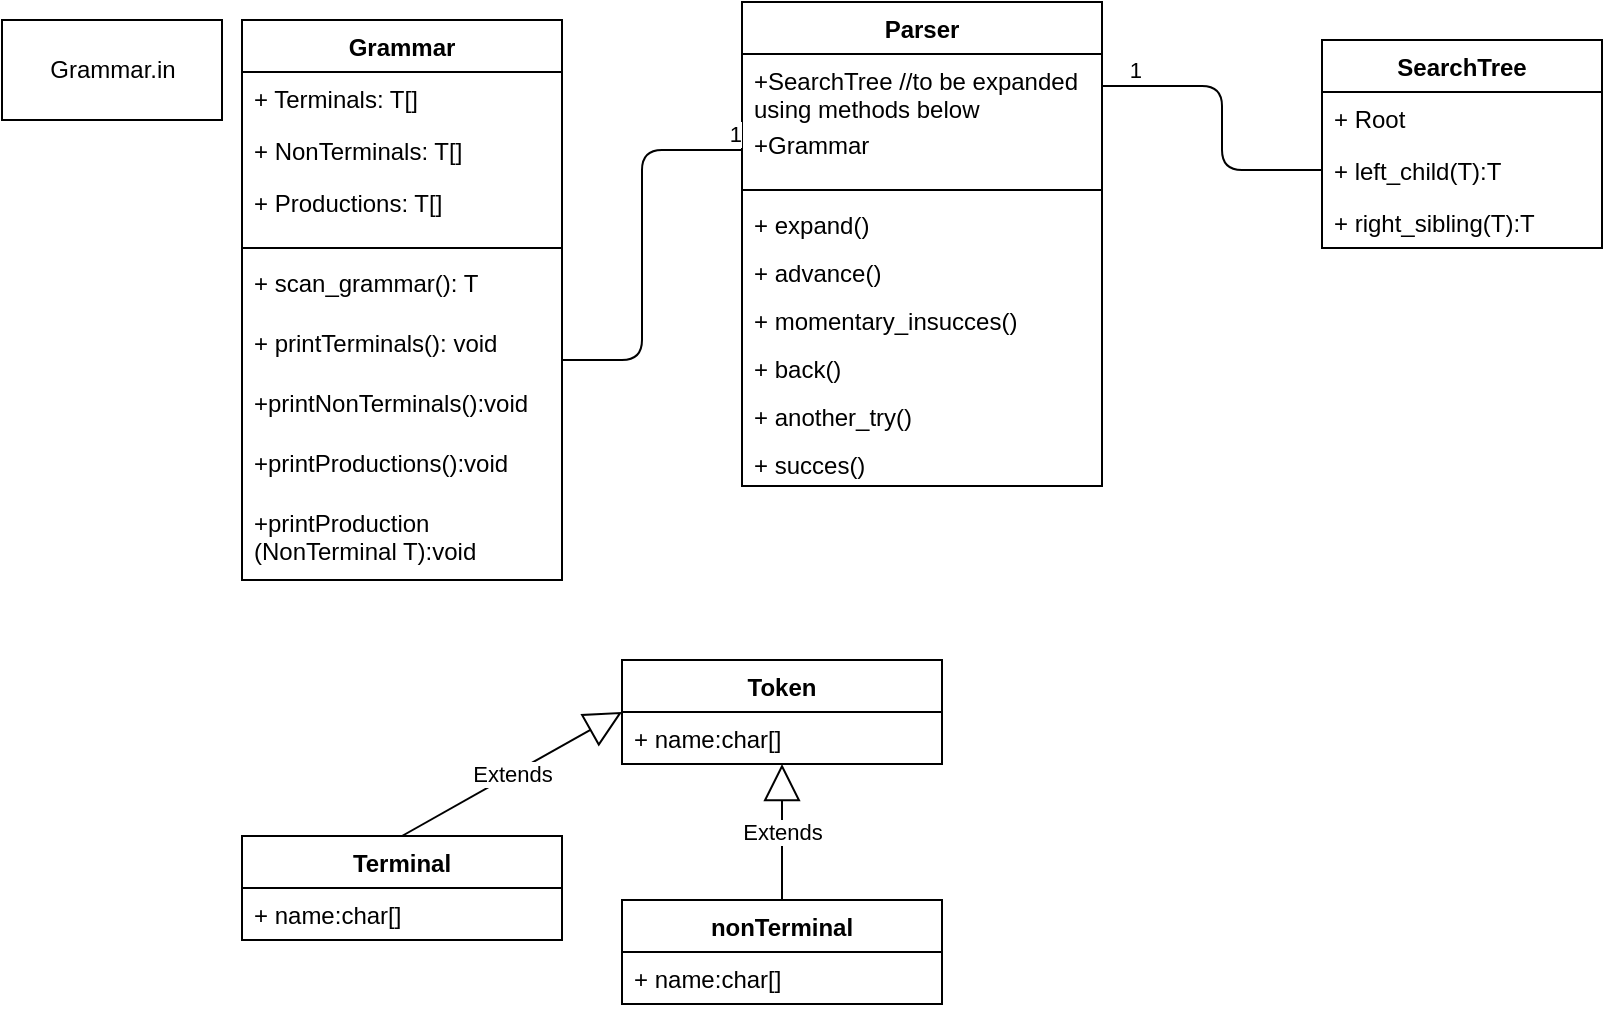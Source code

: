<mxfile version="13.10.0" type="device"><diagram id="o10WSZNpkrddbKowze3l" name="Page-1"><mxGraphModel dx="1024" dy="569" grid="1" gridSize="10" guides="1" tooltips="1" connect="1" arrows="1" fold="1" page="1" pageScale="1" pageWidth="850" pageHeight="1100" math="0" shadow="0"><root><mxCell id="0"/><mxCell id="1" parent="0"/><mxCell id="yvOISTcqUn9XC8OaENMD-1" value="Grammar.in" style="html=1;" vertex="1" parent="1"><mxGeometry x="10" y="90" width="110" height="50" as="geometry"/></mxCell><mxCell id="yvOISTcqUn9XC8OaENMD-2" value="Grammar" style="swimlane;fontStyle=1;align=center;verticalAlign=top;childLayout=stackLayout;horizontal=1;startSize=26;horizontalStack=0;resizeParent=1;resizeParentMax=0;resizeLast=0;collapsible=1;marginBottom=0;" vertex="1" parent="1"><mxGeometry x="130" y="90" width="160" height="280" as="geometry"/></mxCell><mxCell id="yvOISTcqUn9XC8OaENMD-7" value="+ Terminals: T[]" style="text;strokeColor=none;fillColor=none;align=left;verticalAlign=top;spacingLeft=4;spacingRight=4;overflow=hidden;rotatable=0;points=[[0,0.5],[1,0.5]];portConstraint=eastwest;" vertex="1" parent="yvOISTcqUn9XC8OaENMD-2"><mxGeometry y="26" width="160" height="26" as="geometry"/></mxCell><mxCell id="yvOISTcqUn9XC8OaENMD-8" value="+ NonTerminals: T[]" style="text;strokeColor=none;fillColor=none;align=left;verticalAlign=top;spacingLeft=4;spacingRight=4;overflow=hidden;rotatable=0;points=[[0,0.5],[1,0.5]];portConstraint=eastwest;" vertex="1" parent="yvOISTcqUn9XC8OaENMD-2"><mxGeometry y="52" width="160" height="26" as="geometry"/></mxCell><mxCell id="yvOISTcqUn9XC8OaENMD-24" value="+ Productions: T[]" style="text;strokeColor=none;fillColor=none;align=left;verticalAlign=top;spacingLeft=4;spacingRight=4;overflow=hidden;rotatable=0;points=[[0,0.5],[1,0.5]];portConstraint=eastwest;" vertex="1" parent="yvOISTcqUn9XC8OaENMD-2"><mxGeometry y="78" width="160" height="32" as="geometry"/></mxCell><mxCell id="yvOISTcqUn9XC8OaENMD-4" value="" style="line;strokeWidth=1;fillColor=none;align=left;verticalAlign=middle;spacingTop=-1;spacingLeft=3;spacingRight=3;rotatable=0;labelPosition=right;points=[];portConstraint=eastwest;" vertex="1" parent="yvOISTcqUn9XC8OaENMD-2"><mxGeometry y="110" width="160" height="8" as="geometry"/></mxCell><mxCell id="yvOISTcqUn9XC8OaENMD-5" value="+ scan_grammar(): T&#10;" style="text;strokeColor=none;fillColor=none;align=left;verticalAlign=top;spacingLeft=4;spacingRight=4;overflow=hidden;rotatable=0;points=[[0,0.5],[1,0.5]];portConstraint=eastwest;" vertex="1" parent="yvOISTcqUn9XC8OaENMD-2"><mxGeometry y="118" width="160" height="30" as="geometry"/></mxCell><mxCell id="yvOISTcqUn9XC8OaENMD-21" value="+ printTerminals(): void" style="text;strokeColor=none;fillColor=none;align=left;verticalAlign=top;spacingLeft=4;spacingRight=4;overflow=hidden;rotatable=0;points=[[0,0.5],[1,0.5]];portConstraint=eastwest;" vertex="1" parent="yvOISTcqUn9XC8OaENMD-2"><mxGeometry y="148" width="160" height="30" as="geometry"/></mxCell><mxCell id="yvOISTcqUn9XC8OaENMD-22" value="+printNonTerminals():void" style="text;strokeColor=none;fillColor=none;align=left;verticalAlign=top;spacingLeft=4;spacingRight=4;overflow=hidden;rotatable=0;points=[[0,0.5],[1,0.5]];portConstraint=eastwest;" vertex="1" parent="yvOISTcqUn9XC8OaENMD-2"><mxGeometry y="178" width="160" height="30" as="geometry"/></mxCell><mxCell id="yvOISTcqUn9XC8OaENMD-23" value="+printProductions():void" style="text;strokeColor=none;fillColor=none;align=left;verticalAlign=top;spacingLeft=4;spacingRight=4;overflow=hidden;rotatable=0;points=[[0,0.5],[1,0.5]];portConstraint=eastwest;" vertex="1" parent="yvOISTcqUn9XC8OaENMD-2"><mxGeometry y="208" width="160" height="30" as="geometry"/></mxCell><mxCell id="yvOISTcqUn9XC8OaENMD-25" value="+printProduction&#10;(NonTerminal T):void" style="text;strokeColor=none;fillColor=none;align=left;verticalAlign=top;spacingLeft=4;spacingRight=4;overflow=hidden;rotatable=0;points=[[0,0.5],[1,0.5]];portConstraint=eastwest;" vertex="1" parent="yvOISTcqUn9XC8OaENMD-2"><mxGeometry y="238" width="160" height="42" as="geometry"/></mxCell><mxCell id="yvOISTcqUn9XC8OaENMD-6" value="Parser" style="swimlane;fontStyle=1;childLayout=stackLayout;horizontal=1;startSize=26;fillColor=none;horizontalStack=0;resizeParent=1;resizeParentMax=0;resizeLast=0;collapsible=1;marginBottom=0;" vertex="1" parent="1"><mxGeometry x="380" y="81" width="180" height="242" as="geometry"/></mxCell><mxCell id="yvOISTcqUn9XC8OaENMD-19" value="+SearchTree //to be expanded &#10;using methods below" style="text;strokeColor=none;fillColor=none;align=left;verticalAlign=top;spacingLeft=4;spacingRight=4;overflow=hidden;rotatable=0;points=[[0,0.5],[1,0.5]];portConstraint=eastwest;" vertex="1" parent="yvOISTcqUn9XC8OaENMD-6"><mxGeometry y="26" width="180" height="32" as="geometry"/></mxCell><mxCell id="yvOISTcqUn9XC8OaENMD-32" value="+Grammar" style="text;strokeColor=none;fillColor=none;align=left;verticalAlign=top;spacingLeft=4;spacingRight=4;overflow=hidden;rotatable=0;points=[[0,0.5],[1,0.5]];portConstraint=eastwest;" vertex="1" parent="yvOISTcqUn9XC8OaENMD-6"><mxGeometry y="58" width="180" height="32" as="geometry"/></mxCell><mxCell id="yvOISTcqUn9XC8OaENMD-16" value="" style="line;strokeWidth=1;fillColor=none;align=left;verticalAlign=middle;spacingTop=-1;spacingLeft=3;spacingRight=3;rotatable=0;labelPosition=right;points=[];portConstraint=eastwest;" vertex="1" parent="yvOISTcqUn9XC8OaENMD-6"><mxGeometry y="90" width="180" height="8" as="geometry"/></mxCell><mxCell id="yvOISTcqUn9XC8OaENMD-17" value="+ expand()" style="text;strokeColor=none;fillColor=none;align=left;verticalAlign=top;spacingLeft=4;spacingRight=4;overflow=hidden;rotatable=0;points=[[0,0.5],[1,0.5]];portConstraint=eastwest;" vertex="1" parent="yvOISTcqUn9XC8OaENMD-6"><mxGeometry y="98" width="180" height="24" as="geometry"/></mxCell><mxCell id="yvOISTcqUn9XC8OaENMD-26" value="+ advance()" style="text;strokeColor=none;fillColor=none;align=left;verticalAlign=top;spacingLeft=4;spacingRight=4;overflow=hidden;rotatable=0;points=[[0,0.5],[1,0.5]];portConstraint=eastwest;" vertex="1" parent="yvOISTcqUn9XC8OaENMD-6"><mxGeometry y="122" width="180" height="24" as="geometry"/></mxCell><mxCell id="yvOISTcqUn9XC8OaENMD-27" value="+ momentary_insucces()" style="text;strokeColor=none;fillColor=none;align=left;verticalAlign=top;spacingLeft=4;spacingRight=4;overflow=hidden;rotatable=0;points=[[0,0.5],[1,0.5]];portConstraint=eastwest;" vertex="1" parent="yvOISTcqUn9XC8OaENMD-6"><mxGeometry y="146" width="180" height="24" as="geometry"/></mxCell><mxCell id="yvOISTcqUn9XC8OaENMD-28" value="+ back()" style="text;strokeColor=none;fillColor=none;align=left;verticalAlign=top;spacingLeft=4;spacingRight=4;overflow=hidden;rotatable=0;points=[[0,0.5],[1,0.5]];portConstraint=eastwest;" vertex="1" parent="yvOISTcqUn9XC8OaENMD-6"><mxGeometry y="170" width="180" height="24" as="geometry"/></mxCell><mxCell id="yvOISTcqUn9XC8OaENMD-29" value="+ another_try()" style="text;strokeColor=none;fillColor=none;align=left;verticalAlign=top;spacingLeft=4;spacingRight=4;overflow=hidden;rotatable=0;points=[[0,0.5],[1,0.5]];portConstraint=eastwest;" vertex="1" parent="yvOISTcqUn9XC8OaENMD-6"><mxGeometry y="194" width="180" height="24" as="geometry"/></mxCell><mxCell id="yvOISTcqUn9XC8OaENMD-30" value="+ succes()" style="text;strokeColor=none;fillColor=none;align=left;verticalAlign=top;spacingLeft=4;spacingRight=4;overflow=hidden;rotatable=0;points=[[0,0.5],[1,0.5]];portConstraint=eastwest;" vertex="1" parent="yvOISTcqUn9XC8OaENMD-6"><mxGeometry y="218" width="180" height="24" as="geometry"/></mxCell><mxCell id="yvOISTcqUn9XC8OaENMD-10" value="SearchTree" style="swimlane;fontStyle=1;childLayout=stackLayout;horizontal=1;startSize=26;fillColor=none;horizontalStack=0;resizeParent=1;resizeParentMax=0;resizeLast=0;collapsible=1;marginBottom=0;" vertex="1" parent="1"><mxGeometry x="670" y="100" width="140" height="104" as="geometry"/></mxCell><mxCell id="yvOISTcqUn9XC8OaENMD-11" value="+ Root" style="text;strokeColor=none;fillColor=none;align=left;verticalAlign=top;spacingLeft=4;spacingRight=4;overflow=hidden;rotatable=0;points=[[0,0.5],[1,0.5]];portConstraint=eastwest;" vertex="1" parent="yvOISTcqUn9XC8OaENMD-10"><mxGeometry y="26" width="140" height="26" as="geometry"/></mxCell><mxCell id="yvOISTcqUn9XC8OaENMD-13" value="+ left_child(T):T" style="text;strokeColor=none;fillColor=none;align=left;verticalAlign=top;spacingLeft=4;spacingRight=4;overflow=hidden;rotatable=0;points=[[0,0.5],[1,0.5]];portConstraint=eastwest;" vertex="1" parent="yvOISTcqUn9XC8OaENMD-10"><mxGeometry y="52" width="140" height="26" as="geometry"/></mxCell><mxCell id="yvOISTcqUn9XC8OaENMD-31" value="+ right_sibling(T):T" style="text;strokeColor=none;fillColor=none;align=left;verticalAlign=top;spacingLeft=4;spacingRight=4;overflow=hidden;rotatable=0;points=[[0,0.5],[1,0.5]];portConstraint=eastwest;" vertex="1" parent="yvOISTcqUn9XC8OaENMD-10"><mxGeometry y="78" width="140" height="26" as="geometry"/></mxCell><mxCell id="yvOISTcqUn9XC8OaENMD-14" value="Token" style="swimlane;fontStyle=1;align=center;verticalAlign=top;childLayout=stackLayout;horizontal=1;startSize=26;horizontalStack=0;resizeParent=1;resizeParentMax=0;resizeLast=0;collapsible=1;marginBottom=0;" vertex="1" parent="1"><mxGeometry x="320" y="410" width="160" height="52" as="geometry"/></mxCell><mxCell id="yvOISTcqUn9XC8OaENMD-15" value="+ name:char[]" style="text;strokeColor=none;fillColor=none;align=left;verticalAlign=top;spacingLeft=4;spacingRight=4;overflow=hidden;rotatable=0;points=[[0,0.5],[1,0.5]];portConstraint=eastwest;" vertex="1" parent="yvOISTcqUn9XC8OaENMD-14"><mxGeometry y="26" width="160" height="26" as="geometry"/></mxCell><mxCell id="yvOISTcqUn9XC8OaENMD-33" value="" style="endArrow=none;html=1;edgeStyle=orthogonalEdgeStyle;fontColor=#000000;entryX=0;entryY=0.5;entryDx=0;entryDy=0;" edge="1" parent="1" target="yvOISTcqUn9XC8OaENMD-32"><mxGeometry relative="1" as="geometry"><mxPoint x="290" y="260" as="sourcePoint"/><mxPoint x="450" y="260" as="targetPoint"/><Array as="points"><mxPoint x="330" y="260"/><mxPoint x="330" y="155"/></Array></mxGeometry></mxCell><mxCell id="yvOISTcqUn9XC8OaENMD-35" value="1" style="edgeLabel;resizable=0;html=1;align=right;verticalAlign=bottom;" connectable="0" vertex="1" parent="yvOISTcqUn9XC8OaENMD-33"><mxGeometry x="1" relative="1" as="geometry"/></mxCell><mxCell id="yvOISTcqUn9XC8OaENMD-36" value="" style="endArrow=none;html=1;edgeStyle=orthogonalEdgeStyle;fontColor=#000000;entryX=1;entryY=0.5;entryDx=0;entryDy=0;exitX=0;exitY=0.5;exitDx=0;exitDy=0;" edge="1" parent="1" source="yvOISTcqUn9XC8OaENMD-13" target="yvOISTcqUn9XC8OaENMD-19"><mxGeometry relative="1" as="geometry"><mxPoint x="300" y="270" as="sourcePoint"/><mxPoint x="390" y="165" as="targetPoint"/><Array as="points"><mxPoint x="620" y="165"/><mxPoint x="620" y="123"/></Array></mxGeometry></mxCell><mxCell id="yvOISTcqUn9XC8OaENMD-37" value="1" style="edgeLabel;resizable=0;html=1;align=right;verticalAlign=bottom;" connectable="0" vertex="1" parent="yvOISTcqUn9XC8OaENMD-36"><mxGeometry x="1" relative="1" as="geometry"><mxPoint x="20" as="offset"/></mxGeometry></mxCell><mxCell id="yvOISTcqUn9XC8OaENMD-38" value="Terminal" style="swimlane;fontStyle=1;align=center;verticalAlign=top;childLayout=stackLayout;horizontal=1;startSize=26;horizontalStack=0;resizeParent=1;resizeParentMax=0;resizeLast=0;collapsible=1;marginBottom=0;" vertex="1" parent="1"><mxGeometry x="130" y="498" width="160" height="52" as="geometry"/></mxCell><mxCell id="yvOISTcqUn9XC8OaENMD-39" value="+ name:char[]" style="text;strokeColor=none;fillColor=none;align=left;verticalAlign=top;spacingLeft=4;spacingRight=4;overflow=hidden;rotatable=0;points=[[0,0.5],[1,0.5]];portConstraint=eastwest;" vertex="1" parent="yvOISTcqUn9XC8OaENMD-38"><mxGeometry y="26" width="160" height="26" as="geometry"/></mxCell><mxCell id="yvOISTcqUn9XC8OaENMD-40" value="nonTerminal" style="swimlane;fontStyle=1;align=center;verticalAlign=top;childLayout=stackLayout;horizontal=1;startSize=26;horizontalStack=0;resizeParent=1;resizeParentMax=0;resizeLast=0;collapsible=1;marginBottom=0;" vertex="1" parent="1"><mxGeometry x="320" y="530" width="160" height="52" as="geometry"/></mxCell><mxCell id="yvOISTcqUn9XC8OaENMD-41" value="+ name:char[]" style="text;strokeColor=none;fillColor=none;align=left;verticalAlign=top;spacingLeft=4;spacingRight=4;overflow=hidden;rotatable=0;points=[[0,0.5],[1,0.5]];portConstraint=eastwest;" vertex="1" parent="yvOISTcqUn9XC8OaENMD-40"><mxGeometry y="26" width="160" height="26" as="geometry"/></mxCell><mxCell id="yvOISTcqUn9XC8OaENMD-42" value="Extends" style="endArrow=block;endSize=16;endFill=0;html=1;fontColor=#000000;exitX=0.5;exitY=0;exitDx=0;exitDy=0;entryX=0;entryY=0.5;entryDx=0;entryDy=0;" edge="1" parent="1" source="yvOISTcqUn9XC8OaENMD-38" target="yvOISTcqUn9XC8OaENMD-14"><mxGeometry width="160" relative="1" as="geometry"><mxPoint x="340" y="600" as="sourcePoint"/><mxPoint x="500" y="600" as="targetPoint"/></mxGeometry></mxCell><mxCell id="yvOISTcqUn9XC8OaENMD-43" value="Extends" style="endArrow=block;endSize=16;endFill=0;html=1;fontColor=#000000;exitX=0.5;exitY=0;exitDx=0;exitDy=0;" edge="1" parent="1" source="yvOISTcqUn9XC8OaENMD-40" target="yvOISTcqUn9XC8OaENMD-15"><mxGeometry width="160" relative="1" as="geometry"><mxPoint x="340" y="600" as="sourcePoint"/><mxPoint x="500" y="600" as="targetPoint"/></mxGeometry></mxCell></root></mxGraphModel></diagram></mxfile>
